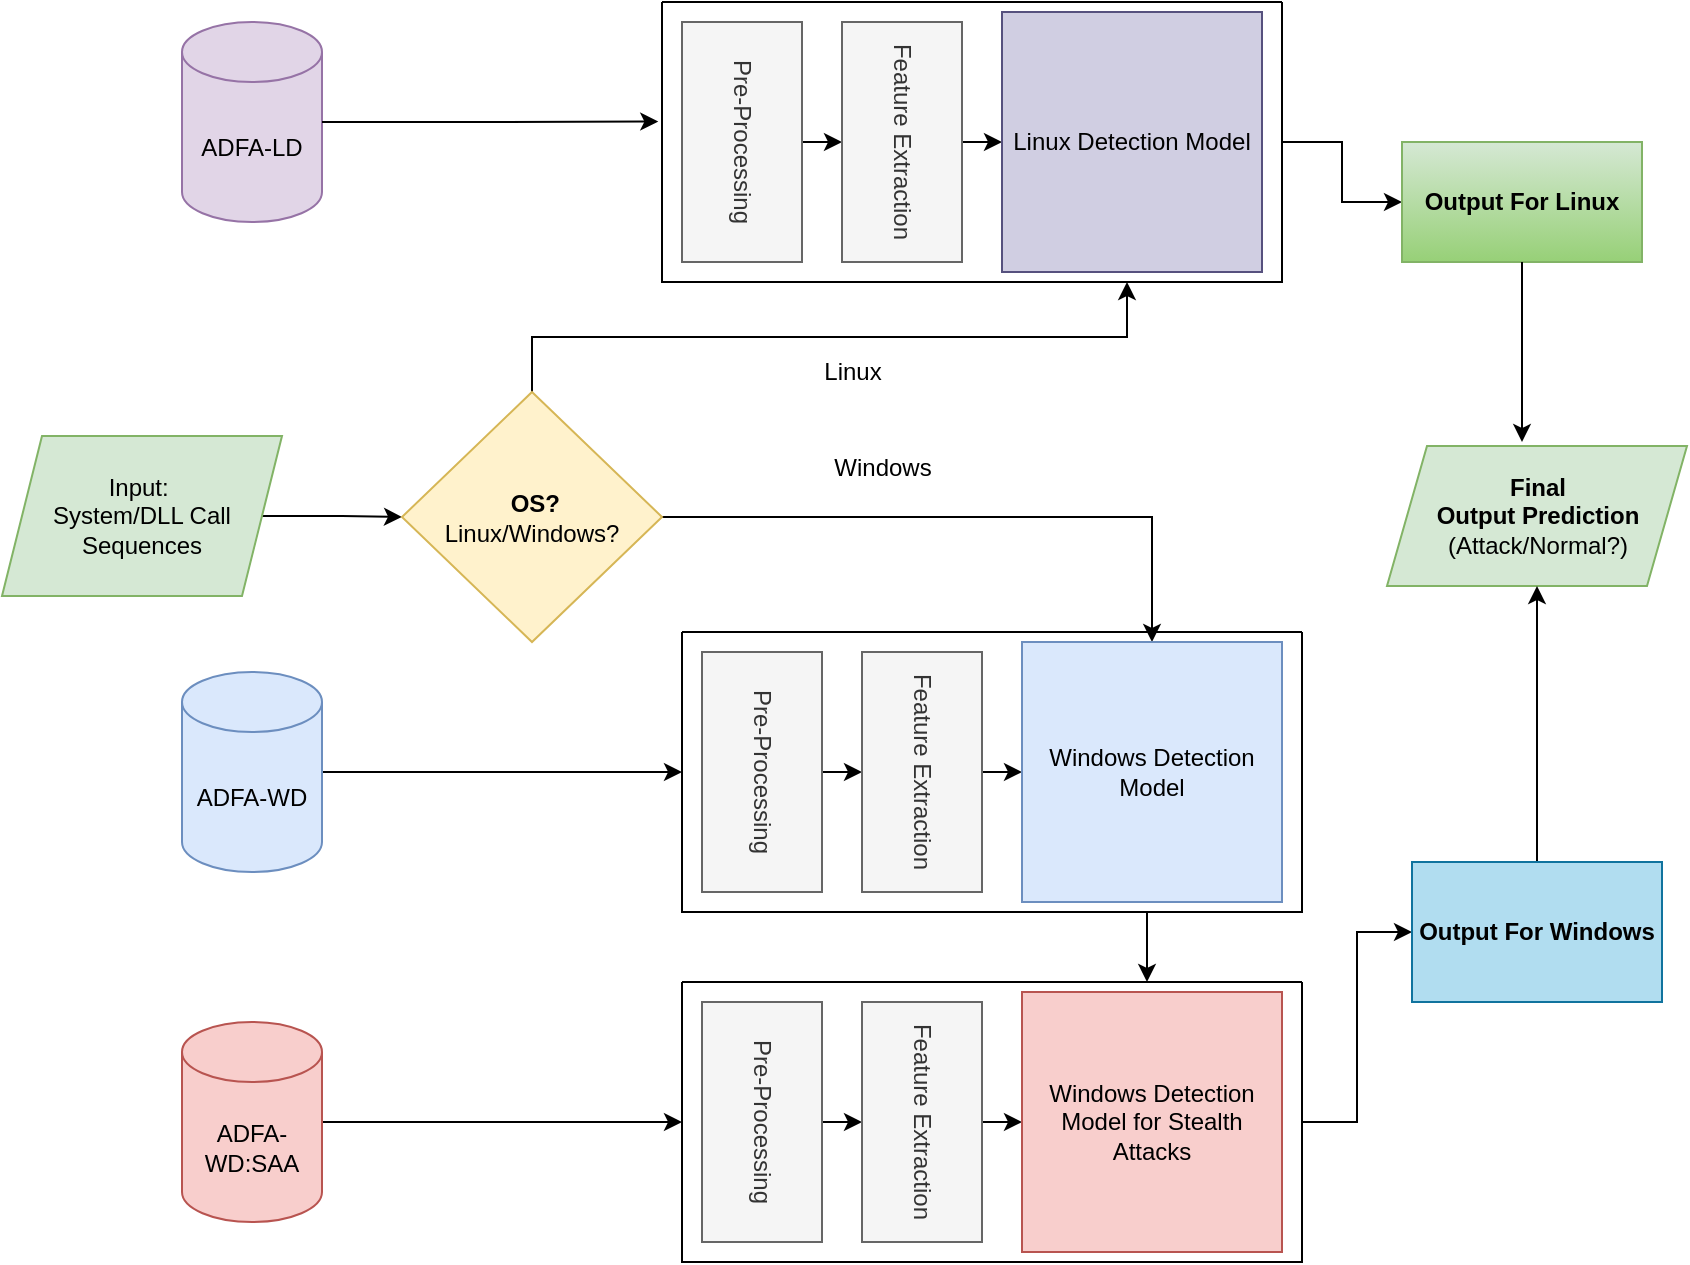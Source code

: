 <mxfile version="26.2.12">
  <diagram name="Page-1" id="jtiY3dnKpx3VTl5y2OU8">
    <mxGraphModel dx="1491" dy="880" grid="0" gridSize="10" guides="1" tooltips="1" connect="1" arrows="1" fold="1" page="1" pageScale="1" pageWidth="850" pageHeight="1100" math="0" shadow="0">
      <root>
        <mxCell id="0" />
        <mxCell id="1" parent="0" />
        <mxCell id="CKTwp4fM-5BykKh-PrVS-52" style="edgeStyle=orthogonalEdgeStyle;rounded=0;orthogonalLoop=1;jettySize=auto;html=1;exitX=1;exitY=0.5;exitDx=0;exitDy=0;entryX=0;entryY=0.5;entryDx=0;entryDy=0;" parent="1" source="CKTwp4fM-5BykKh-PrVS-2" target="CKTwp4fM-5BykKh-PrVS-3" edge="1">
          <mxGeometry relative="1" as="geometry">
            <mxPoint x="180" y="319.824" as="targetPoint" />
          </mxGeometry>
        </mxCell>
        <mxCell id="CKTwp4fM-5BykKh-PrVS-2" value="Input:&amp;nbsp;&lt;div&gt;System/DLL Call Sequences&lt;/div&gt;" style="shape=parallelogram;perimeter=parallelogramPerimeter;whiteSpace=wrap;html=1;fixedSize=1;fillColor=#d5e8d4;strokeColor=#82b366;" parent="1" vertex="1">
          <mxGeometry y="277" width="140" height="80" as="geometry" />
        </mxCell>
        <mxCell id="CKTwp4fM-5BykKh-PrVS-32" style="edgeStyle=orthogonalEdgeStyle;rounded=0;orthogonalLoop=1;jettySize=auto;html=1;exitX=1;exitY=0.5;exitDx=0;exitDy=0;entryX=0.5;entryY=0;entryDx=0;entryDy=0;" parent="1" source="CKTwp4fM-5BykKh-PrVS-3" target="CKTwp4fM-5BykKh-PrVS-22" edge="1">
          <mxGeometry relative="1" as="geometry" />
        </mxCell>
        <mxCell id="CKTwp4fM-5BykKh-PrVS-47" style="edgeStyle=orthogonalEdgeStyle;rounded=0;orthogonalLoop=1;jettySize=auto;html=1;exitX=0.5;exitY=0;exitDx=0;exitDy=0;entryX=0.75;entryY=1;entryDx=0;entryDy=0;" parent="1" source="CKTwp4fM-5BykKh-PrVS-3" target="CKTwp4fM-5BykKh-PrVS-27" edge="1">
          <mxGeometry relative="1" as="geometry" />
        </mxCell>
        <mxCell id="CKTwp4fM-5BykKh-PrVS-3" value="&amp;nbsp;&lt;b&gt;OS?&lt;/b&gt;&lt;div&gt;Linux/Windows?&lt;/div&gt;" style="rhombus;whiteSpace=wrap;html=1;fillColor=#fff2cc;strokeColor=#d6b656;" parent="1" vertex="1">
          <mxGeometry x="200" y="255" width="130" height="125" as="geometry" />
        </mxCell>
        <mxCell id="CKTwp4fM-5BykKh-PrVS-6" value="ADFA-LD" style="shape=cylinder3;whiteSpace=wrap;html=1;boundedLbl=1;backgroundOutline=1;size=15;fillColor=#e1d5e7;strokeColor=#9673a6;" parent="1" vertex="1">
          <mxGeometry x="90" y="70" width="70" height="100" as="geometry" />
        </mxCell>
        <mxCell id="CKTwp4fM-5BykKh-PrVS-38" style="edgeStyle=orthogonalEdgeStyle;rounded=0;orthogonalLoop=1;jettySize=auto;html=1;exitX=1;exitY=0.5;exitDx=0;exitDy=0;exitPerimeter=0;entryX=0;entryY=0.5;entryDx=0;entryDy=0;" parent="1" source="CKTwp4fM-5BykKh-PrVS-9" target="CKTwp4fM-5BykKh-PrVS-13" edge="1">
          <mxGeometry relative="1" as="geometry" />
        </mxCell>
        <mxCell id="CKTwp4fM-5BykKh-PrVS-9" value="ADFA-WD" style="shape=cylinder3;whiteSpace=wrap;html=1;boundedLbl=1;backgroundOutline=1;size=15;fillColor=#dae8fc;strokeColor=#6c8ebf;" parent="1" vertex="1">
          <mxGeometry x="90" y="395" width="70" height="100" as="geometry" />
        </mxCell>
        <mxCell id="CKTwp4fM-5BykKh-PrVS-35" style="edgeStyle=orthogonalEdgeStyle;rounded=0;orthogonalLoop=1;jettySize=auto;html=1;exitX=1;exitY=0.5;exitDx=0;exitDy=0;exitPerimeter=0;entryX=0;entryY=0.5;entryDx=0;entryDy=0;" parent="1" source="CKTwp4fM-5BykKh-PrVS-10" target="CKTwp4fM-5BykKh-PrVS-19" edge="1">
          <mxGeometry relative="1" as="geometry" />
        </mxCell>
        <mxCell id="CKTwp4fM-5BykKh-PrVS-10" value="ADFA-WD:SAA" style="shape=cylinder3;whiteSpace=wrap;html=1;boundedLbl=1;backgroundOutline=1;size=15;fillColor=#f8cecc;strokeColor=#b85450;" parent="1" vertex="1">
          <mxGeometry x="90" y="570" width="70" height="100" as="geometry" />
        </mxCell>
        <mxCell id="CKTwp4fM-5BykKh-PrVS-34" style="edgeStyle=orthogonalEdgeStyle;rounded=0;orthogonalLoop=1;jettySize=auto;html=1;exitX=0.75;exitY=1;exitDx=0;exitDy=0;entryX=0.75;entryY=0;entryDx=0;entryDy=0;" parent="1" source="CKTwp4fM-5BykKh-PrVS-13" target="CKTwp4fM-5BykKh-PrVS-19" edge="1">
          <mxGeometry relative="1" as="geometry" />
        </mxCell>
        <mxCell id="CKTwp4fM-5BykKh-PrVS-13" value="" style="swimlane;startSize=0;swimlaneLine=1;" parent="1" vertex="1">
          <mxGeometry x="340" y="375" width="310" height="140" as="geometry">
            <mxRectangle x="440" y="180" width="50" height="40" as="alternateBounds" />
          </mxGeometry>
        </mxCell>
        <mxCell id="CKTwp4fM-5BykKh-PrVS-39" style="edgeStyle=orthogonalEdgeStyle;rounded=0;orthogonalLoop=1;jettySize=auto;html=1;exitX=0.5;exitY=0;exitDx=0;exitDy=0;entryX=0.5;entryY=1;entryDx=0;entryDy=0;" parent="CKTwp4fM-5BykKh-PrVS-13" source="CKTwp4fM-5BykKh-PrVS-17" target="CKTwp4fM-5BykKh-PrVS-18" edge="1">
          <mxGeometry relative="1" as="geometry" />
        </mxCell>
        <mxCell id="CKTwp4fM-5BykKh-PrVS-17" value="Pre-Processing" style="rounded=0;whiteSpace=wrap;html=1;rotation=90;fillColor=#f5f5f5;fontColor=#333333;strokeColor=#666666;" parent="CKTwp4fM-5BykKh-PrVS-13" vertex="1">
          <mxGeometry x="-20" y="40" width="120" height="60" as="geometry" />
        </mxCell>
        <mxCell id="CKTwp4fM-5BykKh-PrVS-40" style="edgeStyle=orthogonalEdgeStyle;rounded=0;orthogonalLoop=1;jettySize=auto;html=1;exitX=0.5;exitY=0;exitDx=0;exitDy=0;entryX=0;entryY=0.5;entryDx=0;entryDy=0;" parent="CKTwp4fM-5BykKh-PrVS-13" source="CKTwp4fM-5BykKh-PrVS-18" target="CKTwp4fM-5BykKh-PrVS-22" edge="1">
          <mxGeometry relative="1" as="geometry" />
        </mxCell>
        <mxCell id="CKTwp4fM-5BykKh-PrVS-18" value="Feature Extraction" style="rounded=0;whiteSpace=wrap;html=1;rotation=90;fillColor=#f5f5f5;fontColor=#333333;strokeColor=#666666;" parent="CKTwp4fM-5BykKh-PrVS-13" vertex="1">
          <mxGeometry x="60" y="40" width="120" height="60" as="geometry" />
        </mxCell>
        <mxCell id="CKTwp4fM-5BykKh-PrVS-22" value="Windows Detection Model" style="rounded=0;whiteSpace=wrap;html=1;rotation=0;fillColor=#dae8fc;strokeColor=#6c8ebf;" parent="CKTwp4fM-5BykKh-PrVS-13" vertex="1">
          <mxGeometry x="170" y="5" width="130" height="130" as="geometry" />
        </mxCell>
        <mxCell id="CKTwp4fM-5BykKh-PrVS-16" value="&lt;b&gt;&amp;nbsp;Final&amp;nbsp;&lt;/b&gt;&lt;div&gt;&lt;b&gt;Output Prediction&lt;/b&gt;&lt;div&gt;(Attack/Normal?)&lt;/div&gt;&lt;/div&gt;" style="shape=parallelogram;perimeter=parallelogramPerimeter;whiteSpace=wrap;html=1;fixedSize=1;fillColor=#d5e8d4;strokeColor=#82b366;" parent="1" vertex="1">
          <mxGeometry x="692.5" y="282" width="150" height="70" as="geometry" />
        </mxCell>
        <mxCell id="CKTwp4fM-5BykKh-PrVS-55" style="edgeStyle=orthogonalEdgeStyle;rounded=0;orthogonalLoop=1;jettySize=auto;html=1;exitX=1;exitY=0.5;exitDx=0;exitDy=0;entryX=0;entryY=0.5;entryDx=0;entryDy=0;" parent="1" source="CKTwp4fM-5BykKh-PrVS-19" target="CKTwp4fM-5BykKh-PrVS-51" edge="1">
          <mxGeometry relative="1" as="geometry" />
        </mxCell>
        <mxCell id="CKTwp4fM-5BykKh-PrVS-19" value="" style="swimlane;startSize=0;" parent="1" vertex="1">
          <mxGeometry x="340" y="550" width="310" height="140" as="geometry">
            <mxRectangle x="440" y="180" width="50" height="40" as="alternateBounds" />
          </mxGeometry>
        </mxCell>
        <mxCell id="CKTwp4fM-5BykKh-PrVS-36" style="edgeStyle=orthogonalEdgeStyle;rounded=0;orthogonalLoop=1;jettySize=auto;html=1;exitX=0.5;exitY=0;exitDx=0;exitDy=0;entryX=0.5;entryY=1;entryDx=0;entryDy=0;" parent="CKTwp4fM-5BykKh-PrVS-19" source="CKTwp4fM-5BykKh-PrVS-20" target="CKTwp4fM-5BykKh-PrVS-21" edge="1">
          <mxGeometry relative="1" as="geometry" />
        </mxCell>
        <mxCell id="CKTwp4fM-5BykKh-PrVS-20" value="Pre-Processing" style="rounded=0;whiteSpace=wrap;html=1;rotation=90;fillColor=#f5f5f5;fontColor=#333333;strokeColor=#666666;" parent="CKTwp4fM-5BykKh-PrVS-19" vertex="1">
          <mxGeometry x="-20" y="40" width="120" height="60" as="geometry" />
        </mxCell>
        <mxCell id="CKTwp4fM-5BykKh-PrVS-37" style="edgeStyle=orthogonalEdgeStyle;rounded=0;orthogonalLoop=1;jettySize=auto;html=1;exitX=0.5;exitY=0;exitDx=0;exitDy=0;entryX=0;entryY=0.5;entryDx=0;entryDy=0;" parent="CKTwp4fM-5BykKh-PrVS-19" source="CKTwp4fM-5BykKh-PrVS-21" target="CKTwp4fM-5BykKh-PrVS-23" edge="1">
          <mxGeometry relative="1" as="geometry" />
        </mxCell>
        <mxCell id="CKTwp4fM-5BykKh-PrVS-21" value="Feature Extraction" style="rounded=0;whiteSpace=wrap;html=1;rotation=90;fillColor=#f5f5f5;fontColor=#333333;strokeColor=#666666;" parent="CKTwp4fM-5BykKh-PrVS-19" vertex="1">
          <mxGeometry x="60" y="40" width="120" height="60" as="geometry" />
        </mxCell>
        <mxCell id="CKTwp4fM-5BykKh-PrVS-23" value="Windows Detection Model for Stealth Attacks" style="rounded=0;whiteSpace=wrap;html=1;rotation=0;fillColor=#f8cecc;strokeColor=#b85450;" parent="CKTwp4fM-5BykKh-PrVS-19" vertex="1">
          <mxGeometry x="170" y="5" width="130" height="130" as="geometry" />
        </mxCell>
        <mxCell id="CKTwp4fM-5BykKh-PrVS-56" style="edgeStyle=orthogonalEdgeStyle;rounded=0;orthogonalLoop=1;jettySize=auto;html=1;exitX=1;exitY=0.5;exitDx=0;exitDy=0;entryX=0;entryY=0.5;entryDx=0;entryDy=0;" parent="1" source="CKTwp4fM-5BykKh-PrVS-27" target="CKTwp4fM-5BykKh-PrVS-50" edge="1">
          <mxGeometry relative="1" as="geometry" />
        </mxCell>
        <mxCell id="CKTwp4fM-5BykKh-PrVS-27" value="" style="swimlane;startSize=0;" parent="1" vertex="1">
          <mxGeometry x="330" y="60" width="310" height="140" as="geometry">
            <mxRectangle x="440" y="180" width="50" height="40" as="alternateBounds" />
          </mxGeometry>
        </mxCell>
        <mxCell id="CKTwp4fM-5BykKh-PrVS-45" style="edgeStyle=orthogonalEdgeStyle;rounded=0;orthogonalLoop=1;jettySize=auto;html=1;exitX=0.5;exitY=0;exitDx=0;exitDy=0;entryX=0.5;entryY=1;entryDx=0;entryDy=0;" parent="CKTwp4fM-5BykKh-PrVS-27" source="CKTwp4fM-5BykKh-PrVS-28" target="CKTwp4fM-5BykKh-PrVS-29" edge="1">
          <mxGeometry relative="1" as="geometry" />
        </mxCell>
        <mxCell id="CKTwp4fM-5BykKh-PrVS-28" value="Pre-Processing" style="rounded=0;whiteSpace=wrap;html=1;rotation=90;fillColor=#f5f5f5;fontColor=#333333;strokeColor=#666666;" parent="CKTwp4fM-5BykKh-PrVS-27" vertex="1">
          <mxGeometry x="-20" y="40" width="120" height="60" as="geometry" />
        </mxCell>
        <mxCell id="CKTwp4fM-5BykKh-PrVS-46" style="edgeStyle=orthogonalEdgeStyle;rounded=0;orthogonalLoop=1;jettySize=auto;html=1;exitX=0.5;exitY=0;exitDx=0;exitDy=0;entryX=0;entryY=0.5;entryDx=0;entryDy=0;" parent="CKTwp4fM-5BykKh-PrVS-27" source="CKTwp4fM-5BykKh-PrVS-29" target="CKTwp4fM-5BykKh-PrVS-30" edge="1">
          <mxGeometry relative="1" as="geometry" />
        </mxCell>
        <mxCell id="CKTwp4fM-5BykKh-PrVS-29" value="Feature Extraction" style="rounded=0;whiteSpace=wrap;html=1;rotation=90;fillColor=#f5f5f5;fontColor=#333333;strokeColor=#666666;" parent="CKTwp4fM-5BykKh-PrVS-27" vertex="1">
          <mxGeometry x="60" y="40" width="120" height="60" as="geometry" />
        </mxCell>
        <mxCell id="CKTwp4fM-5BykKh-PrVS-30" value="Linux Detection Model" style="rounded=0;whiteSpace=wrap;html=1;rotation=0;fillColor=#d0cee2;strokeColor=#56517e;" parent="CKTwp4fM-5BykKh-PrVS-27" vertex="1">
          <mxGeometry x="170" y="5" width="130" height="130" as="geometry" />
        </mxCell>
        <mxCell id="CKTwp4fM-5BykKh-PrVS-33" value="Windows" style="text;html=1;align=center;verticalAlign=middle;resizable=0;points=[];autosize=1;strokeColor=none;fillColor=none;" parent="1" vertex="1">
          <mxGeometry x="405" y="278" width="70" height="30" as="geometry" />
        </mxCell>
        <mxCell id="CKTwp4fM-5BykKh-PrVS-44" style="edgeStyle=orthogonalEdgeStyle;rounded=0;orthogonalLoop=1;jettySize=auto;html=1;exitX=1;exitY=0.5;exitDx=0;exitDy=0;exitPerimeter=0;entryX=-0.006;entryY=0.427;entryDx=0;entryDy=0;entryPerimeter=0;" parent="1" source="CKTwp4fM-5BykKh-PrVS-6" target="CKTwp4fM-5BykKh-PrVS-27" edge="1">
          <mxGeometry relative="1" as="geometry" />
        </mxCell>
        <mxCell id="CKTwp4fM-5BykKh-PrVS-48" value="Linux" style="text;html=1;align=center;verticalAlign=middle;resizable=0;points=[];autosize=1;strokeColor=none;fillColor=none;" parent="1" vertex="1">
          <mxGeometry x="400" y="230" width="50" height="30" as="geometry" />
        </mxCell>
        <mxCell id="CKTwp4fM-5BykKh-PrVS-50" value="Output For Linux" style="rounded=0;whiteSpace=wrap;html=1;fontStyle=1;fillColor=#d5e8d4;gradientColor=#97d077;strokeColor=#82b366;" parent="1" vertex="1">
          <mxGeometry x="700" y="130" width="120" height="60" as="geometry" />
        </mxCell>
        <mxCell id="CKTwp4fM-5BykKh-PrVS-54" style="edgeStyle=orthogonalEdgeStyle;rounded=0;orthogonalLoop=1;jettySize=auto;html=1;exitX=0.5;exitY=0;exitDx=0;exitDy=0;entryX=0.5;entryY=1;entryDx=0;entryDy=0;" parent="1" source="CKTwp4fM-5BykKh-PrVS-51" target="CKTwp4fM-5BykKh-PrVS-16" edge="1">
          <mxGeometry relative="1" as="geometry">
            <mxPoint x="767.353" y="370" as="targetPoint" />
          </mxGeometry>
        </mxCell>
        <mxCell id="CKTwp4fM-5BykKh-PrVS-51" value="Output For Windows" style="rounded=0;whiteSpace=wrap;html=1;fontStyle=1;fillColor=#b1ddf0;strokeColor=#10739e;" parent="1" vertex="1">
          <mxGeometry x="705" y="490" width="125" height="70" as="geometry" />
        </mxCell>
        <mxCell id="CKTwp4fM-5BykKh-PrVS-53" style="edgeStyle=orthogonalEdgeStyle;rounded=0;orthogonalLoop=1;jettySize=auto;html=1;exitX=0.5;exitY=1;exitDx=0;exitDy=0;" parent="1" source="CKTwp4fM-5BykKh-PrVS-50" edge="1">
          <mxGeometry relative="1" as="geometry">
            <mxPoint x="760" y="280" as="targetPoint" />
          </mxGeometry>
        </mxCell>
      </root>
    </mxGraphModel>
  </diagram>
</mxfile>
